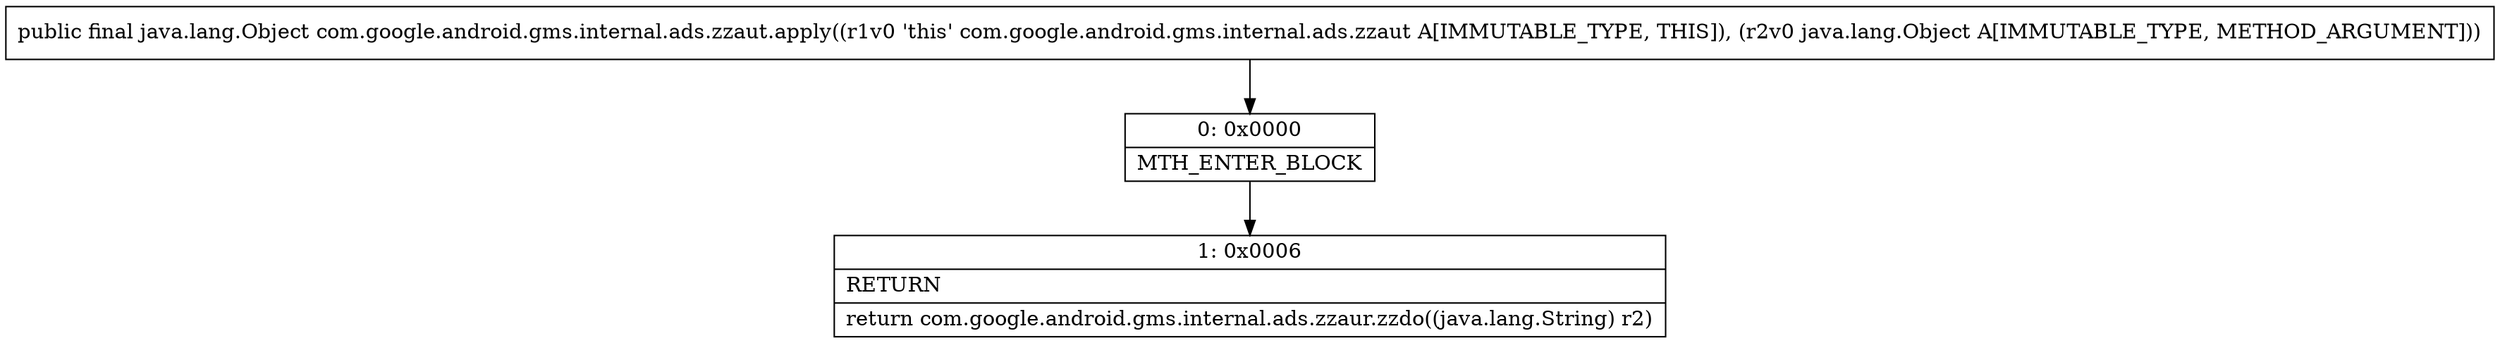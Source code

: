 digraph "CFG forcom.google.android.gms.internal.ads.zzaut.apply(Ljava\/lang\/Object;)Ljava\/lang\/Object;" {
Node_0 [shape=record,label="{0\:\ 0x0000|MTH_ENTER_BLOCK\l}"];
Node_1 [shape=record,label="{1\:\ 0x0006|RETURN\l|return com.google.android.gms.internal.ads.zzaur.zzdo((java.lang.String) r2)\l}"];
MethodNode[shape=record,label="{public final java.lang.Object com.google.android.gms.internal.ads.zzaut.apply((r1v0 'this' com.google.android.gms.internal.ads.zzaut A[IMMUTABLE_TYPE, THIS]), (r2v0 java.lang.Object A[IMMUTABLE_TYPE, METHOD_ARGUMENT])) }"];
MethodNode -> Node_0;
Node_0 -> Node_1;
}

